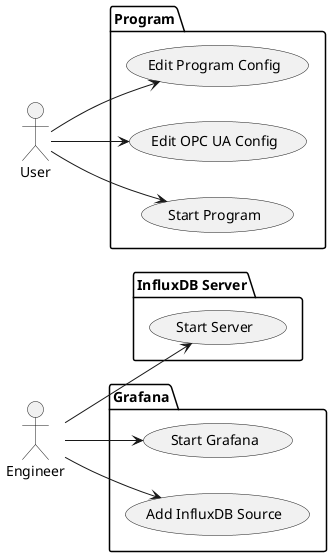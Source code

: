 @startuml "Use Case"
left to right direction
actor Engineer as e
actor User as u
package "InfluxDB Server" {
  usecase "Start Server" as starti
}
package "Grafana" {
  usecase "Start Grafana" as startg
  usecase "Add InfluxDB Source" as confi
}
package Program {
  usecase "Edit Program Config" as editp
  usecase "Edit OPC UA Config" as edito
  usecase "Start Program" as startp
}
e --> starti
e --> startg
e --> confi
u --> editp
u --> edito
u --> startp
@enduml